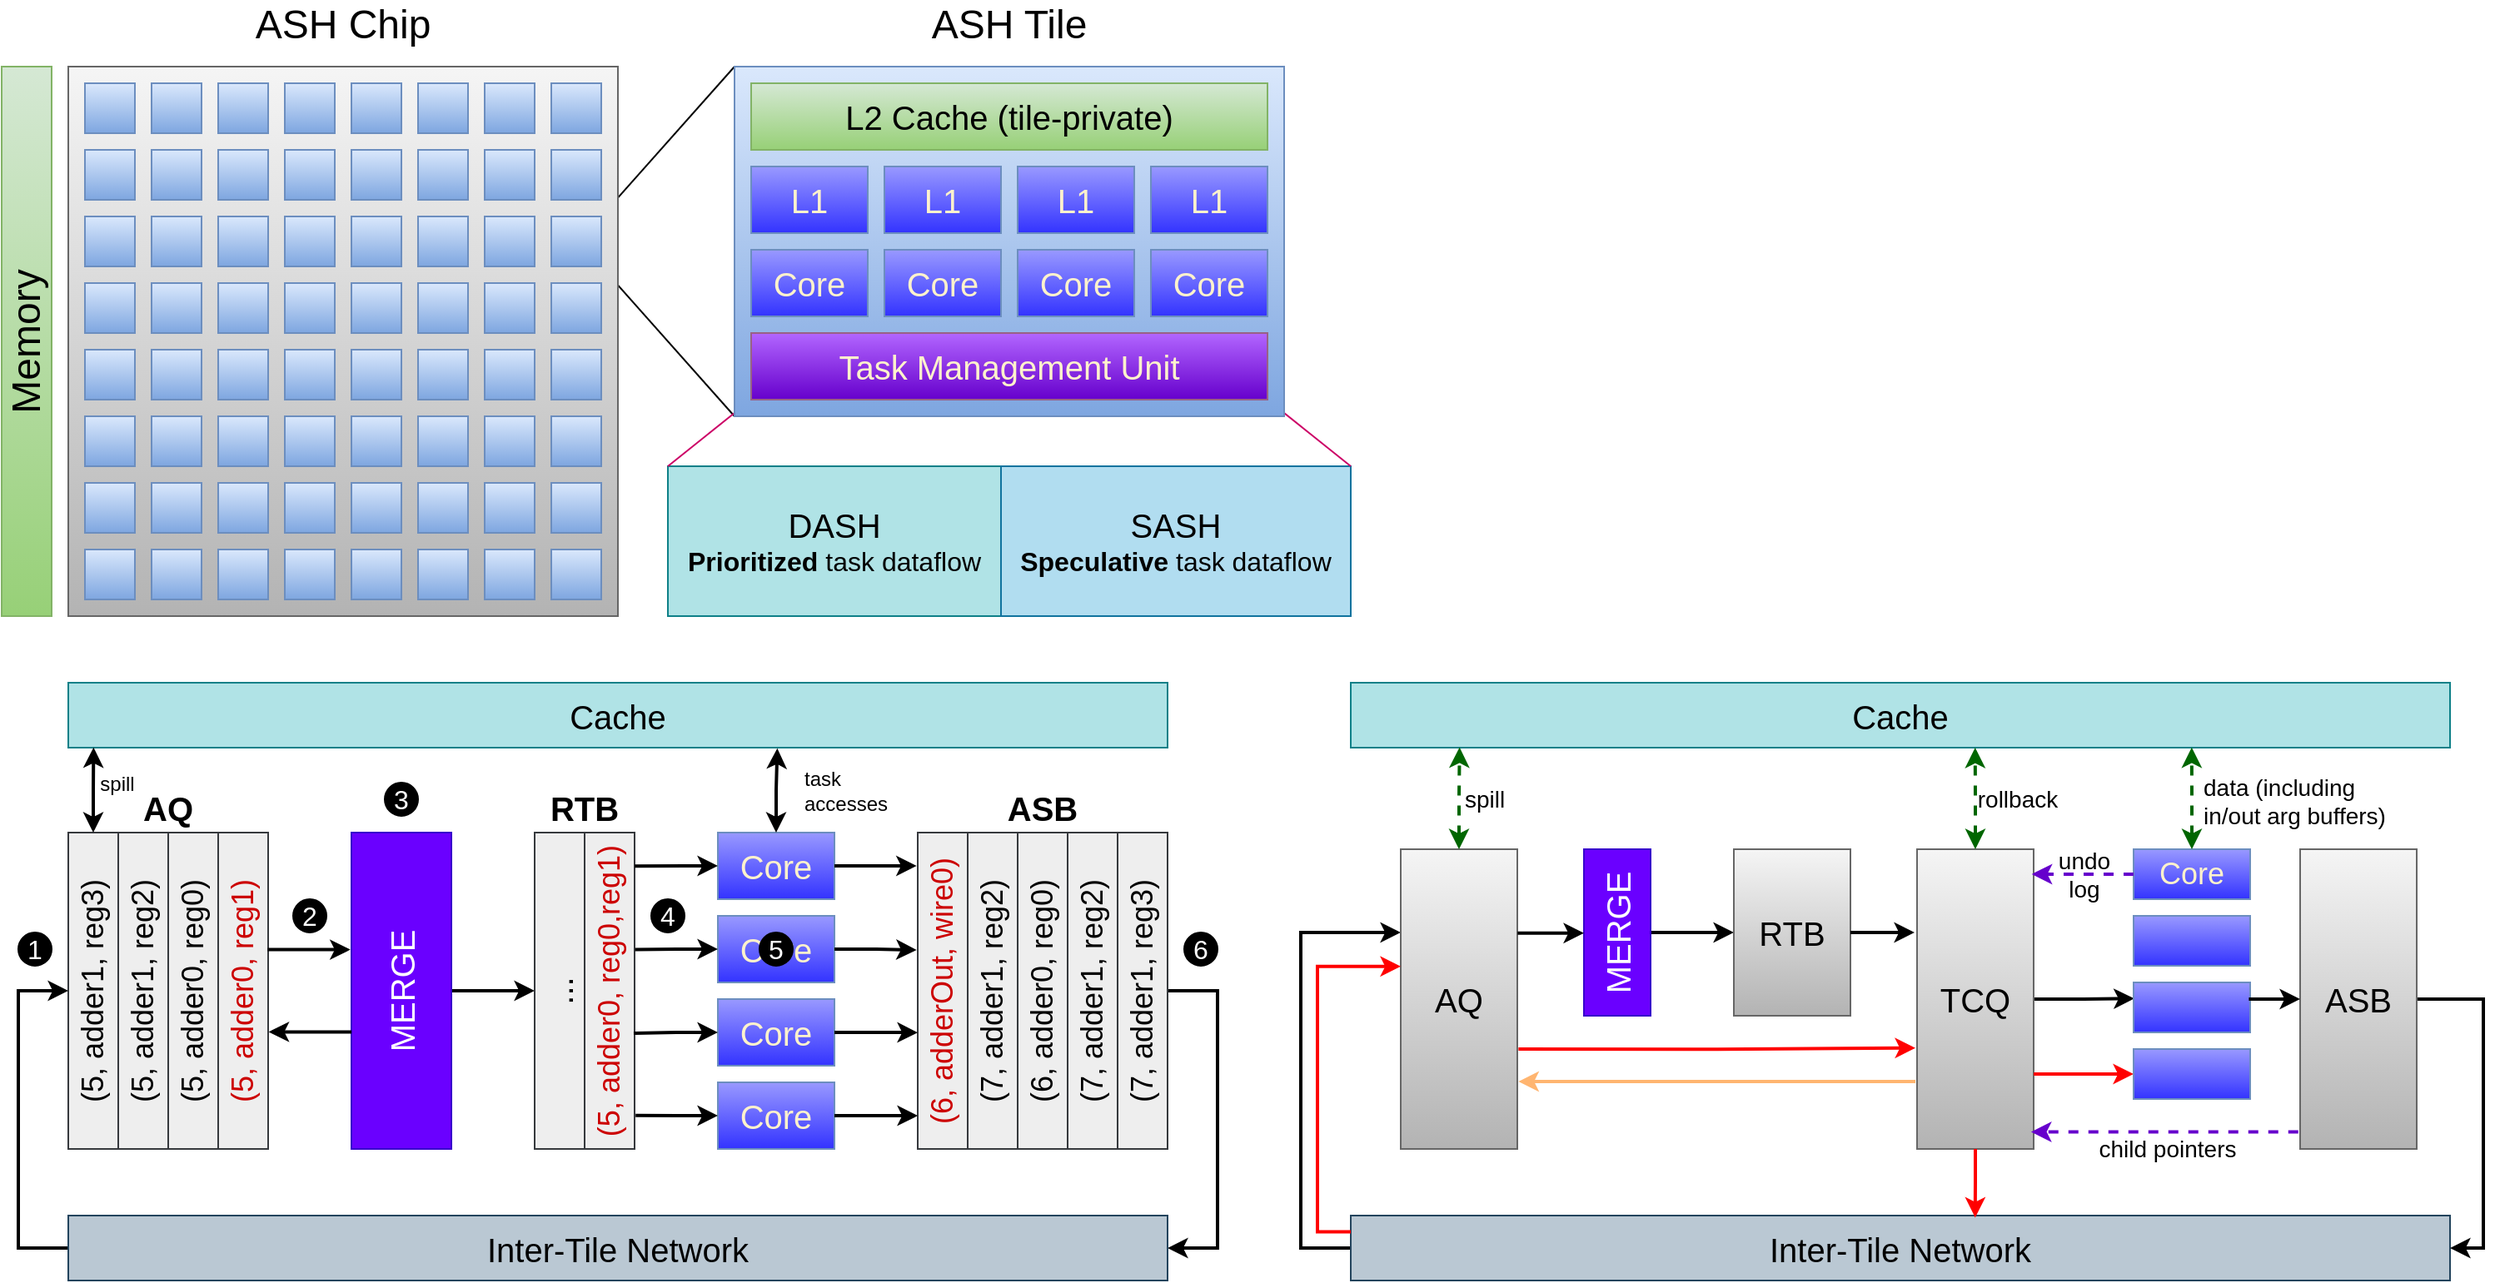 <mxfile version="24.2.7" type="github">
  <diagram name="第 1 页" id="8St_zcBFbdRRsb5abixS">
    <mxGraphModel dx="1195" dy="622" grid="1" gridSize="10" guides="1" tooltips="1" connect="1" arrows="1" fold="1" page="1" pageScale="1" pageWidth="1169" pageHeight="827" math="0" shadow="0">
      <root>
        <mxCell id="0" />
        <mxCell id="1" parent="0" />
        <mxCell id="dPWEsZvaNXeAhvwBhNYO-265" value="" style="group" vertex="1" connectable="0" parent="1">
          <mxGeometry x="820" y="430" width="710" height="359" as="geometry" />
        </mxCell>
        <mxCell id="dPWEsZvaNXeAhvwBhNYO-237" value="&lt;span style=&quot;font-size: 20px;&quot;&gt;Cache&lt;/span&gt;" style="rounded=0;whiteSpace=wrap;html=1;fillColor=#b0e3e6;strokeColor=#0e8088;" vertex="1" parent="dPWEsZvaNXeAhvwBhNYO-265">
          <mxGeometry x="30" width="660" height="39" as="geometry" />
        </mxCell>
        <mxCell id="dPWEsZvaNXeAhvwBhNYO-251" style="edgeStyle=orthogonalEdgeStyle;rounded=0;orthogonalLoop=1;jettySize=auto;html=1;exitX=0;exitY=0.5;exitDx=0;exitDy=0;strokeWidth=2;entryX=0;entryY=0.278;entryDx=0;entryDy=0;entryPerimeter=0;" edge="1" parent="dPWEsZvaNXeAhvwBhNYO-265" source="dPWEsZvaNXeAhvwBhNYO-238" target="dPWEsZvaNXeAhvwBhNYO-240">
          <mxGeometry relative="1" as="geometry">
            <mxPoint x="40" y="130" as="targetPoint" />
            <Array as="points">
              <mxPoint y="339" />
              <mxPoint y="150" />
            </Array>
          </mxGeometry>
        </mxCell>
        <mxCell id="dPWEsZvaNXeAhvwBhNYO-238" value="&lt;span style=&quot;font-size: 20px;&quot;&gt;Inter-Tile Network&lt;/span&gt;" style="rounded=0;whiteSpace=wrap;html=1;fillColor=#bac8d3;strokeColor=#23445d;" vertex="1" parent="dPWEsZvaNXeAhvwBhNYO-265">
          <mxGeometry x="30" y="320" width="660" height="39" as="geometry" />
        </mxCell>
        <mxCell id="dPWEsZvaNXeAhvwBhNYO-253" style="edgeStyle=orthogonalEdgeStyle;rounded=0;orthogonalLoop=1;jettySize=auto;html=1;exitX=1;exitY=0.5;exitDx=0;exitDy=0;entryX=0;entryY=0.5;entryDx=0;entryDy=0;strokeWidth=2;" edge="1" parent="dPWEsZvaNXeAhvwBhNYO-265" source="dPWEsZvaNXeAhvwBhNYO-239" target="dPWEsZvaNXeAhvwBhNYO-241">
          <mxGeometry relative="1" as="geometry" />
        </mxCell>
        <mxCell id="dPWEsZvaNXeAhvwBhNYO-239" value="MERGE" style="rounded=0;whiteSpace=wrap;html=1;horizontal=0;fontSize=20;fillColor=#6a00ff;strokeColor=#3700CC;fontColor=#ffffff;" vertex="1" parent="dPWEsZvaNXeAhvwBhNYO-265">
          <mxGeometry x="170" y="100" width="40" height="100" as="geometry" />
        </mxCell>
        <mxCell id="dPWEsZvaNXeAhvwBhNYO-240" value="AQ" style="rounded=0;whiteSpace=wrap;html=1;horizontal=1;fontSize=20;fillColor=#f5f5f5;strokeColor=#666666;gradientColor=#b3b3b3;fontStyle=0" vertex="1" parent="dPWEsZvaNXeAhvwBhNYO-265">
          <mxGeometry x="60" y="100" width="70" height="180" as="geometry" />
        </mxCell>
        <mxCell id="dPWEsZvaNXeAhvwBhNYO-241" value="RTB" style="rounded=0;whiteSpace=wrap;html=1;horizontal=1;fontSize=20;fillColor=#f5f5f5;strokeColor=#666666;gradientColor=#b3b3b3;fontStyle=0" vertex="1" parent="dPWEsZvaNXeAhvwBhNYO-265">
          <mxGeometry x="260" y="100" width="70" height="100" as="geometry" />
        </mxCell>
        <mxCell id="dPWEsZvaNXeAhvwBhNYO-255" style="edgeStyle=orthogonalEdgeStyle;rounded=0;orthogonalLoop=1;jettySize=auto;html=1;exitX=1;exitY=0.5;exitDx=0;exitDy=0;entryX=0.005;entryY=0.322;entryDx=0;entryDy=0;entryPerimeter=0;strokeWidth=2;" edge="1" parent="dPWEsZvaNXeAhvwBhNYO-265" source="dPWEsZvaNXeAhvwBhNYO-242" target="dPWEsZvaNXeAhvwBhNYO-246">
          <mxGeometry relative="1" as="geometry">
            <mxPoint x="490" y="190" as="targetPoint" />
          </mxGeometry>
        </mxCell>
        <mxCell id="dPWEsZvaNXeAhvwBhNYO-242" value="TCQ" style="rounded=0;whiteSpace=wrap;html=1;horizontal=1;fontSize=20;fillColor=#f5f5f5;strokeColor=#666666;gradientColor=#b3b3b3;fontStyle=0" vertex="1" parent="dPWEsZvaNXeAhvwBhNYO-265">
          <mxGeometry x="370" y="100" width="70" height="180" as="geometry" />
        </mxCell>
        <mxCell id="dPWEsZvaNXeAhvwBhNYO-257" style="edgeStyle=orthogonalEdgeStyle;rounded=0;orthogonalLoop=1;jettySize=auto;html=1;exitX=1;exitY=0.5;exitDx=0;exitDy=0;entryX=1;entryY=0.5;entryDx=0;entryDy=0;strokeWidth=2;" edge="1" parent="dPWEsZvaNXeAhvwBhNYO-265" source="dPWEsZvaNXeAhvwBhNYO-243" target="dPWEsZvaNXeAhvwBhNYO-238">
          <mxGeometry relative="1" as="geometry">
            <mxPoint x="720" y="350" as="targetPoint" />
            <Array as="points">
              <mxPoint x="710" y="190" />
              <mxPoint x="710" y="339" />
            </Array>
          </mxGeometry>
        </mxCell>
        <mxCell id="dPWEsZvaNXeAhvwBhNYO-243" value="ASB" style="rounded=0;whiteSpace=wrap;html=1;horizontal=1;fontSize=20;fillColor=#f5f5f5;strokeColor=#666666;gradientColor=#b3b3b3;fontStyle=0" vertex="1" parent="dPWEsZvaNXeAhvwBhNYO-265">
          <mxGeometry x="600" y="100" width="70" height="180" as="geometry" />
        </mxCell>
        <mxCell id="dPWEsZvaNXeAhvwBhNYO-244" value="Core" style="rounded=0;whiteSpace=wrap;html=1;fillColor=#9999FF;gradientColor=#3333FF;strokeColor=#6c8ebf;fontSize=18;fontColor=#FFF2CC;" vertex="1" parent="dPWEsZvaNXeAhvwBhNYO-265">
          <mxGeometry x="500" y="100" width="70" height="30" as="geometry" />
        </mxCell>
        <mxCell id="dPWEsZvaNXeAhvwBhNYO-245" value="" style="rounded=0;whiteSpace=wrap;html=1;fillColor=#9999FF;gradientColor=#3333FF;strokeColor=#6c8ebf;fontSize=18;fontColor=#FFF2CC;" vertex="1" parent="dPWEsZvaNXeAhvwBhNYO-265">
          <mxGeometry x="500" y="140" width="70" height="30" as="geometry" />
        </mxCell>
        <mxCell id="dPWEsZvaNXeAhvwBhNYO-246" value="" style="rounded=0;whiteSpace=wrap;html=1;fillColor=#9999FF;gradientColor=#3333FF;strokeColor=#6c8ebf;fontSize=18;fontColor=#FFF2CC;" vertex="1" parent="dPWEsZvaNXeAhvwBhNYO-265">
          <mxGeometry x="500" y="180" width="70" height="30" as="geometry" />
        </mxCell>
        <mxCell id="dPWEsZvaNXeAhvwBhNYO-259" style="edgeStyle=orthogonalEdgeStyle;rounded=0;orthogonalLoop=1;jettySize=auto;html=1;exitX=0;exitY=0.5;exitDx=0;exitDy=0;entryX=1;entryY=0.75;entryDx=0;entryDy=0;startArrow=classic;startFill=1;endArrow=none;endFill=0;strokeWidth=2;strokeColor=#FF0000;" edge="1" parent="dPWEsZvaNXeAhvwBhNYO-265" source="dPWEsZvaNXeAhvwBhNYO-247" target="dPWEsZvaNXeAhvwBhNYO-242">
          <mxGeometry relative="1" as="geometry" />
        </mxCell>
        <mxCell id="dPWEsZvaNXeAhvwBhNYO-247" value="" style="rounded=0;whiteSpace=wrap;html=1;fillColor=#9999FF;gradientColor=#3333FF;strokeColor=#6c8ebf;fontSize=18;fontColor=#FFF2CC;" vertex="1" parent="dPWEsZvaNXeAhvwBhNYO-265">
          <mxGeometry x="500" y="220" width="70" height="30" as="geometry" />
        </mxCell>
        <mxCell id="dPWEsZvaNXeAhvwBhNYO-248" style="edgeStyle=orthogonalEdgeStyle;rounded=0;orthogonalLoop=1;jettySize=auto;html=1;exitX=0.5;exitY=1;exitDx=0;exitDy=0;entryX=0.568;entryY=0.031;entryDx=0;entryDy=0;entryPerimeter=0;strokeWidth=2;strokeColor=#FF0000;" edge="1" parent="dPWEsZvaNXeAhvwBhNYO-265" source="dPWEsZvaNXeAhvwBhNYO-242" target="dPWEsZvaNXeAhvwBhNYO-238">
          <mxGeometry relative="1" as="geometry" />
        </mxCell>
        <mxCell id="dPWEsZvaNXeAhvwBhNYO-249" style="edgeStyle=orthogonalEdgeStyle;rounded=0;orthogonalLoop=1;jettySize=auto;html=1;exitX=1.01;exitY=0.667;exitDx=0;exitDy=0;entryX=-0.014;entryY=0.663;entryDx=0;entryDy=0;entryPerimeter=0;exitPerimeter=0;strokeWidth=2;strokeColor=#FF0000;" edge="1" parent="dPWEsZvaNXeAhvwBhNYO-265" source="dPWEsZvaNXeAhvwBhNYO-240" target="dPWEsZvaNXeAhvwBhNYO-242">
          <mxGeometry relative="1" as="geometry" />
        </mxCell>
        <mxCell id="dPWEsZvaNXeAhvwBhNYO-250" style="edgeStyle=orthogonalEdgeStyle;rounded=0;orthogonalLoop=1;jettySize=auto;html=1;exitX=-0.014;exitY=0.775;exitDx=0;exitDy=0;exitPerimeter=0;entryX=1.01;entryY=0.775;entryDx=0;entryDy=0;entryPerimeter=0;strokeWidth=2;strokeColor=#FFB570;" edge="1" parent="dPWEsZvaNXeAhvwBhNYO-265" source="dPWEsZvaNXeAhvwBhNYO-242" target="dPWEsZvaNXeAhvwBhNYO-240">
          <mxGeometry relative="1" as="geometry">
            <mxPoint x="141" y="230" as="sourcePoint" />
            <mxPoint x="200" y="280" as="targetPoint" />
          </mxGeometry>
        </mxCell>
        <mxCell id="dPWEsZvaNXeAhvwBhNYO-252" style="edgeStyle=orthogonalEdgeStyle;rounded=0;orthogonalLoop=1;jettySize=auto;html=1;exitX=1.002;exitY=0.28;exitDx=0;exitDy=0;strokeWidth=2;exitPerimeter=0;entryX=0;entryY=0.5;entryDx=0;entryDy=0;" edge="1" parent="dPWEsZvaNXeAhvwBhNYO-265" source="dPWEsZvaNXeAhvwBhNYO-240" target="dPWEsZvaNXeAhvwBhNYO-239">
          <mxGeometry relative="1" as="geometry">
            <mxPoint x="170" y="145" as="targetPoint" />
          </mxGeometry>
        </mxCell>
        <mxCell id="dPWEsZvaNXeAhvwBhNYO-254" style="edgeStyle=orthogonalEdgeStyle;rounded=0;orthogonalLoop=1;jettySize=auto;html=1;exitX=1;exitY=0.5;exitDx=0;exitDy=0;entryX=-0.022;entryY=0.274;entryDx=0;entryDy=0;entryPerimeter=0;strokeWidth=2;" edge="1" parent="dPWEsZvaNXeAhvwBhNYO-265" source="dPWEsZvaNXeAhvwBhNYO-241" target="dPWEsZvaNXeAhvwBhNYO-242">
          <mxGeometry relative="1" as="geometry" />
        </mxCell>
        <mxCell id="dPWEsZvaNXeAhvwBhNYO-256" style="edgeStyle=orthogonalEdgeStyle;rounded=0;orthogonalLoop=1;jettySize=auto;html=1;exitX=0;exitY=0.5;exitDx=0;exitDy=0;entryX=0.989;entryY=0.341;entryDx=0;entryDy=0;entryPerimeter=0;startArrow=classic;startFill=1;endArrow=none;endFill=0;strokeWidth=2;" edge="1" parent="dPWEsZvaNXeAhvwBhNYO-265" source="dPWEsZvaNXeAhvwBhNYO-243" target="dPWEsZvaNXeAhvwBhNYO-246">
          <mxGeometry relative="1" as="geometry" />
        </mxCell>
        <mxCell id="dPWEsZvaNXeAhvwBhNYO-258" value="undo&lt;div style=&quot;font-size: 14px;&quot;&gt;log&lt;/div&gt;" style="edgeStyle=orthogonalEdgeStyle;rounded=0;orthogonalLoop=1;jettySize=auto;html=1;exitX=0;exitY=0.5;exitDx=0;exitDy=0;entryX=0.984;entryY=0.083;entryDx=0;entryDy=0;entryPerimeter=0;strokeWidth=2;strokeColor=#6600CC;dashed=1;labelBackgroundColor=none;fontSize=14;" edge="1" parent="dPWEsZvaNXeAhvwBhNYO-265" source="dPWEsZvaNXeAhvwBhNYO-244" target="dPWEsZvaNXeAhvwBhNYO-242">
          <mxGeometry x="-0.021" relative="1" as="geometry">
            <mxPoint as="offset" />
          </mxGeometry>
        </mxCell>
        <mxCell id="dPWEsZvaNXeAhvwBhNYO-260" value="child pointers" style="edgeStyle=orthogonalEdgeStyle;rounded=0;orthogonalLoop=1;jettySize=auto;html=1;exitX=-0.016;exitY=0.943;exitDx=0;exitDy=0;strokeWidth=2;strokeColor=#6600CC;dashed=1;exitPerimeter=0;entryX=0.978;entryY=0.943;entryDx=0;entryDy=0;entryPerimeter=0;fontSize=14;" edge="1" parent="dPWEsZvaNXeAhvwBhNYO-265" source="dPWEsZvaNXeAhvwBhNYO-243" target="dPWEsZvaNXeAhvwBhNYO-242">
          <mxGeometry x="-0.017" y="10" relative="1" as="geometry">
            <mxPoint x="510" y="125" as="sourcePoint" />
            <mxPoint x="440" y="270" as="targetPoint" />
            <mxPoint as="offset" />
          </mxGeometry>
        </mxCell>
        <mxCell id="dPWEsZvaNXeAhvwBhNYO-261" value="data (including&lt;div style=&quot;font-size: 14px;&quot;&gt;in/out arg buffers)&lt;/div&gt;" style="edgeStyle=orthogonalEdgeStyle;rounded=0;orthogonalLoop=1;jettySize=auto;html=1;exitX=0.5;exitY=0;exitDx=0;exitDy=0;entryX=0.765;entryY=0.997;entryDx=0;entryDy=0;entryPerimeter=0;startArrow=classic;startFill=1;strokeWidth=2;dashed=1;strokeColor=#006600;align=left;fontSize=14;" edge="1" parent="dPWEsZvaNXeAhvwBhNYO-265" source="dPWEsZvaNXeAhvwBhNYO-244" target="dPWEsZvaNXeAhvwBhNYO-237">
          <mxGeometry x="-0.028" y="-5" relative="1" as="geometry">
            <Array as="points">
              <mxPoint x="535" y="70" />
              <mxPoint x="535" y="70" />
            </Array>
            <mxPoint as="offset" />
          </mxGeometry>
        </mxCell>
        <mxCell id="dPWEsZvaNXeAhvwBhNYO-262" style="edgeStyle=orthogonalEdgeStyle;rounded=0;orthogonalLoop=1;jettySize=auto;html=1;exitX=0;exitY=0.25;exitDx=0;exitDy=0;strokeWidth=2;entryX=0;entryY=0.391;entryDx=0;entryDy=0;entryPerimeter=0;strokeColor=#FF0000;" edge="1" parent="dPWEsZvaNXeAhvwBhNYO-265" source="dPWEsZvaNXeAhvwBhNYO-238" target="dPWEsZvaNXeAhvwBhNYO-240">
          <mxGeometry relative="1" as="geometry">
            <mxPoint x="40" y="350" as="sourcePoint" />
            <mxPoint x="70" y="140" as="targetPoint" />
          </mxGeometry>
        </mxCell>
        <mxCell id="dPWEsZvaNXeAhvwBhNYO-263" value="spill" style="edgeStyle=orthogonalEdgeStyle;rounded=0;orthogonalLoop=1;jettySize=auto;html=1;exitX=0.5;exitY=0;exitDx=0;exitDy=0;entryX=0.099;entryY=0.995;entryDx=0;entryDy=0;entryPerimeter=0;startArrow=classic;startFill=1;strokeWidth=2;dashed=1;strokeColor=#006600;fontSize=14;" edge="1" parent="dPWEsZvaNXeAhvwBhNYO-265" source="dPWEsZvaNXeAhvwBhNYO-240" target="dPWEsZvaNXeAhvwBhNYO-237">
          <mxGeometry x="0.002" y="-15" relative="1" as="geometry">
            <mxPoint y="1" as="offset" />
          </mxGeometry>
        </mxCell>
        <mxCell id="dPWEsZvaNXeAhvwBhNYO-264" value="rollback" style="edgeStyle=orthogonalEdgeStyle;rounded=0;orthogonalLoop=1;jettySize=auto;html=1;exitX=0.5;exitY=0;exitDx=0;exitDy=0;entryX=0.568;entryY=1;entryDx=0;entryDy=0;entryPerimeter=0;startArrow=classic;startFill=1;strokeWidth=2;dashed=1;strokeColor=#006600;fontSize=14;" edge="1" parent="dPWEsZvaNXeAhvwBhNYO-265" source="dPWEsZvaNXeAhvwBhNYO-242" target="dPWEsZvaNXeAhvwBhNYO-237">
          <mxGeometry x="-0.016" y="-25" relative="1" as="geometry">
            <Array as="points">
              <mxPoint x="405" y="70" />
              <mxPoint x="405" y="70" />
            </Array>
            <mxPoint as="offset" />
          </mxGeometry>
        </mxCell>
        <mxCell id="dPWEsZvaNXeAhvwBhNYO-266" value="" style="group" vertex="1" connectable="0" parent="1">
          <mxGeometry x="50" y="430" width="720" height="359" as="geometry" />
        </mxCell>
        <mxCell id="dPWEsZvaNXeAhvwBhNYO-86" value="(5, adder1, reg3)" style="rounded=0;whiteSpace=wrap;html=1;horizontal=0;fontSize=18;fillColor=#eeeeee;strokeColor=#36393d;" vertex="1" parent="dPWEsZvaNXeAhvwBhNYO-266">
          <mxGeometry x="30" y="90" width="30" height="190" as="geometry" />
        </mxCell>
        <mxCell id="dPWEsZvaNXeAhvwBhNYO-87" value="(5, adder1, reg2)" style="rounded=0;whiteSpace=wrap;html=1;horizontal=0;fontSize=18;fillColor=#eeeeee;strokeColor=#36393d;" vertex="1" parent="dPWEsZvaNXeAhvwBhNYO-266">
          <mxGeometry x="60" y="90" width="30" height="190" as="geometry" />
        </mxCell>
        <mxCell id="dPWEsZvaNXeAhvwBhNYO-88" value="(5, adder0, reg0)" style="rounded=0;whiteSpace=wrap;html=1;horizontal=0;fontSize=18;fillColor=#eeeeee;strokeColor=#36393d;" vertex="1" parent="dPWEsZvaNXeAhvwBhNYO-266">
          <mxGeometry x="90" y="90" width="30" height="190" as="geometry" />
        </mxCell>
        <mxCell id="dPWEsZvaNXeAhvwBhNYO-89" value="(5, adder0, reg1)" style="rounded=0;whiteSpace=wrap;html=1;horizontal=0;fontSize=18;fillColor=#eeeeee;strokeColor=#36393d;fontColor=#CC0000;" vertex="1" parent="dPWEsZvaNXeAhvwBhNYO-266">
          <mxGeometry x="120" y="90" width="30" height="190" as="geometry" />
        </mxCell>
        <mxCell id="dPWEsZvaNXeAhvwBhNYO-90" style="edgeStyle=orthogonalEdgeStyle;rounded=0;orthogonalLoop=1;jettySize=auto;html=1;entryX=0;entryY=0.5;entryDx=0;entryDy=0;strokeWidth=2;" edge="1" parent="dPWEsZvaNXeAhvwBhNYO-266" source="dPWEsZvaNXeAhvwBhNYO-91" target="dPWEsZvaNXeAhvwBhNYO-96">
          <mxGeometry relative="1" as="geometry" />
        </mxCell>
        <mxCell id="dPWEsZvaNXeAhvwBhNYO-91" value="MERGE" style="rounded=0;whiteSpace=wrap;html=1;horizontal=0;fontSize=20;fillColor=#6a00ff;strokeColor=#3700CC;fontColor=#ffffff;" vertex="1" parent="dPWEsZvaNXeAhvwBhNYO-266">
          <mxGeometry x="200" y="90" width="60" height="190" as="geometry" />
        </mxCell>
        <mxCell id="dPWEsZvaNXeAhvwBhNYO-92" value="Core" style="rounded=0;whiteSpace=wrap;html=1;fillColor=#9999FF;gradientColor=#3333FF;strokeColor=#6c8ebf;fontSize=20;fontColor=#FFF2CC;" vertex="1" parent="dPWEsZvaNXeAhvwBhNYO-266">
          <mxGeometry x="420" y="90" width="70" height="40" as="geometry" />
        </mxCell>
        <mxCell id="dPWEsZvaNXeAhvwBhNYO-93" value="Core" style="rounded=0;whiteSpace=wrap;html=1;fillColor=#9999FF;gradientColor=#3333FF;strokeColor=#6c8ebf;fontSize=20;fontColor=#FFF2CC;" vertex="1" parent="dPWEsZvaNXeAhvwBhNYO-266">
          <mxGeometry x="420" y="140" width="70" height="40" as="geometry" />
        </mxCell>
        <mxCell id="dPWEsZvaNXeAhvwBhNYO-94" value="Core" style="rounded=0;whiteSpace=wrap;html=1;fillColor=#9999FF;gradientColor=#3333FF;strokeColor=#6c8ebf;fontSize=20;fontColor=#FFF2CC;" vertex="1" parent="dPWEsZvaNXeAhvwBhNYO-266">
          <mxGeometry x="420" y="190" width="70" height="40" as="geometry" />
        </mxCell>
        <mxCell id="dPWEsZvaNXeAhvwBhNYO-95" value="Core" style="rounded=0;whiteSpace=wrap;html=1;fillColor=#9999FF;gradientColor=#3333FF;strokeColor=#6c8ebf;fontSize=20;fontColor=#FFF2CC;" vertex="1" parent="dPWEsZvaNXeAhvwBhNYO-266">
          <mxGeometry x="420" y="240" width="70" height="40" as="geometry" />
        </mxCell>
        <mxCell id="dPWEsZvaNXeAhvwBhNYO-96" value="..." style="rounded=0;whiteSpace=wrap;html=1;horizontal=0;fontSize=20;fillColor=#eeeeee;strokeColor=#36393d;" vertex="1" parent="dPWEsZvaNXeAhvwBhNYO-266">
          <mxGeometry x="310" y="90" width="30" height="190" as="geometry" />
        </mxCell>
        <mxCell id="dPWEsZvaNXeAhvwBhNYO-97" value="(5, adder0, reg0,reg1)" style="rounded=0;whiteSpace=wrap;html=1;horizontal=0;fontSize=18;fillColor=#eeeeee;strokeColor=#36393d;fontColor=#CC0000;" vertex="1" parent="dPWEsZvaNXeAhvwBhNYO-266">
          <mxGeometry x="340" y="90" width="30" height="190" as="geometry" />
        </mxCell>
        <mxCell id="dPWEsZvaNXeAhvwBhNYO-98" value="(6, adderOut, wire0)" style="rounded=0;whiteSpace=wrap;html=1;horizontal=0;fontSize=18;fillColor=#eeeeee;strokeColor=#36393d;fontColor=#CC0000;" vertex="1" parent="dPWEsZvaNXeAhvwBhNYO-266">
          <mxGeometry x="540" y="90" width="30" height="190" as="geometry" />
        </mxCell>
        <mxCell id="dPWEsZvaNXeAhvwBhNYO-99" value="(7, adder1, reg2)" style="rounded=0;whiteSpace=wrap;html=1;horizontal=0;fontSize=18;fillColor=#eeeeee;strokeColor=#36393d;" vertex="1" parent="dPWEsZvaNXeAhvwBhNYO-266">
          <mxGeometry x="570" y="90" width="30" height="190" as="geometry" />
        </mxCell>
        <mxCell id="dPWEsZvaNXeAhvwBhNYO-100" value="(6, adder0, reg0)" style="rounded=0;whiteSpace=wrap;html=1;horizontal=0;fontSize=18;fillColor=#eeeeee;strokeColor=#36393d;" vertex="1" parent="dPWEsZvaNXeAhvwBhNYO-266">
          <mxGeometry x="600" y="90" width="30" height="190" as="geometry" />
        </mxCell>
        <mxCell id="dPWEsZvaNXeAhvwBhNYO-101" value="(7, adder1, reg2)" style="rounded=0;whiteSpace=wrap;html=1;horizontal=0;fontSize=18;fillColor=#eeeeee;strokeColor=#36393d;" vertex="1" parent="dPWEsZvaNXeAhvwBhNYO-266">
          <mxGeometry x="630" y="90" width="30" height="190" as="geometry" />
        </mxCell>
        <mxCell id="dPWEsZvaNXeAhvwBhNYO-116" style="edgeStyle=orthogonalEdgeStyle;rounded=0;orthogonalLoop=1;jettySize=auto;html=1;exitX=1;exitY=0.5;exitDx=0;exitDy=0;entryX=1;entryY=0.5;entryDx=0;entryDy=0;strokeWidth=2;" edge="1" parent="dPWEsZvaNXeAhvwBhNYO-266" source="dPWEsZvaNXeAhvwBhNYO-102" target="dPWEsZvaNXeAhvwBhNYO-104">
          <mxGeometry relative="1" as="geometry">
            <Array as="points">
              <mxPoint x="720" y="185" />
              <mxPoint x="720" y="340" />
            </Array>
          </mxGeometry>
        </mxCell>
        <mxCell id="dPWEsZvaNXeAhvwBhNYO-102" value="(7, adder1, reg3)" style="rounded=0;whiteSpace=wrap;html=1;horizontal=0;fontSize=18;fillColor=#eeeeee;strokeColor=#36393d;" vertex="1" parent="dPWEsZvaNXeAhvwBhNYO-266">
          <mxGeometry x="660" y="90" width="30" height="190" as="geometry" />
        </mxCell>
        <mxCell id="dPWEsZvaNXeAhvwBhNYO-103" value="&lt;span style=&quot;font-size: 20px;&quot;&gt;Cache&lt;/span&gt;" style="rounded=0;whiteSpace=wrap;html=1;fillColor=#b0e3e6;strokeColor=#0e8088;" vertex="1" parent="dPWEsZvaNXeAhvwBhNYO-266">
          <mxGeometry x="30" width="660" height="39" as="geometry" />
        </mxCell>
        <mxCell id="dPWEsZvaNXeAhvwBhNYO-117" style="edgeStyle=orthogonalEdgeStyle;rounded=0;orthogonalLoop=1;jettySize=auto;html=1;exitX=0;exitY=0.5;exitDx=0;exitDy=0;entryX=0;entryY=0.5;entryDx=0;entryDy=0;strokeWidth=2;" edge="1" parent="dPWEsZvaNXeAhvwBhNYO-266" source="dPWEsZvaNXeAhvwBhNYO-104" target="dPWEsZvaNXeAhvwBhNYO-86">
          <mxGeometry relative="1" as="geometry">
            <Array as="points">
              <mxPoint y="340" />
              <mxPoint y="185" />
            </Array>
          </mxGeometry>
        </mxCell>
        <mxCell id="dPWEsZvaNXeAhvwBhNYO-104" value="&lt;span style=&quot;font-size: 20px;&quot;&gt;Inter-Tile Network&lt;/span&gt;" style="rounded=0;whiteSpace=wrap;html=1;fillColor=#bac8d3;strokeColor=#23445d;" vertex="1" parent="dPWEsZvaNXeAhvwBhNYO-266">
          <mxGeometry x="30" y="320" width="660" height="39" as="geometry" />
        </mxCell>
        <mxCell id="dPWEsZvaNXeAhvwBhNYO-105" value="spill" style="edgeStyle=orthogonalEdgeStyle;rounded=0;orthogonalLoop=1;jettySize=auto;html=1;startArrow=classic;startFill=1;entryX=0.023;entryY=0.996;entryDx=0;entryDy=0;entryPerimeter=0;strokeWidth=2;fontSize=12;" edge="1" parent="dPWEsZvaNXeAhvwBhNYO-266" source="dPWEsZvaNXeAhvwBhNYO-86" target="dPWEsZvaNXeAhvwBhNYO-103">
          <mxGeometry x="0.152" y="-14" relative="1" as="geometry">
            <mxPoint x="45" y="40" as="targetPoint" />
            <mxPoint as="offset" />
          </mxGeometry>
        </mxCell>
        <mxCell id="dPWEsZvaNXeAhvwBhNYO-106" style="edgeStyle=orthogonalEdgeStyle;rounded=0;orthogonalLoop=1;jettySize=auto;html=1;exitX=1;exitY=0.5;exitDx=0;exitDy=0;entryX=-0.022;entryY=0.105;entryDx=0;entryDy=0;entryPerimeter=0;strokeWidth=2;" edge="1" parent="dPWEsZvaNXeAhvwBhNYO-266" source="dPWEsZvaNXeAhvwBhNYO-92" target="dPWEsZvaNXeAhvwBhNYO-98">
          <mxGeometry relative="1" as="geometry" />
        </mxCell>
        <mxCell id="dPWEsZvaNXeAhvwBhNYO-107" style="edgeStyle=orthogonalEdgeStyle;rounded=0;orthogonalLoop=1;jettySize=auto;html=1;entryX=-0.022;entryY=0.371;entryDx=0;entryDy=0;entryPerimeter=0;strokeWidth=2;" edge="1" parent="dPWEsZvaNXeAhvwBhNYO-266" source="dPWEsZvaNXeAhvwBhNYO-93" target="dPWEsZvaNXeAhvwBhNYO-98">
          <mxGeometry relative="1" as="geometry" />
        </mxCell>
        <mxCell id="dPWEsZvaNXeAhvwBhNYO-108" style="edgeStyle=orthogonalEdgeStyle;rounded=0;orthogonalLoop=1;jettySize=auto;html=1;exitX=1;exitY=0.5;exitDx=0;exitDy=0;entryX=0;entryY=0.632;entryDx=0;entryDy=0;entryPerimeter=0;strokeWidth=2;" edge="1" parent="dPWEsZvaNXeAhvwBhNYO-266" source="dPWEsZvaNXeAhvwBhNYO-94" target="dPWEsZvaNXeAhvwBhNYO-98">
          <mxGeometry relative="1" as="geometry" />
        </mxCell>
        <mxCell id="dPWEsZvaNXeAhvwBhNYO-109" style="edgeStyle=orthogonalEdgeStyle;rounded=0;orthogonalLoop=1;jettySize=auto;html=1;entryX=0;entryY=0.895;entryDx=0;entryDy=0;entryPerimeter=0;strokeWidth=2;" edge="1" parent="dPWEsZvaNXeAhvwBhNYO-266" source="dPWEsZvaNXeAhvwBhNYO-95" target="dPWEsZvaNXeAhvwBhNYO-98">
          <mxGeometry relative="1" as="geometry" />
        </mxCell>
        <mxCell id="dPWEsZvaNXeAhvwBhNYO-110" style="edgeStyle=orthogonalEdgeStyle;rounded=0;orthogonalLoop=1;jettySize=auto;html=1;exitX=0;exitY=0.5;exitDx=0;exitDy=0;entryX=1.002;entryY=0.106;entryDx=0;entryDy=0;entryPerimeter=0;startArrow=classic;startFill=1;endArrow=none;endFill=0;strokeWidth=2;" edge="1" parent="dPWEsZvaNXeAhvwBhNYO-266" source="dPWEsZvaNXeAhvwBhNYO-92" target="dPWEsZvaNXeAhvwBhNYO-97">
          <mxGeometry relative="1" as="geometry">
            <Array as="points">
              <mxPoint x="400" y="110" />
            </Array>
          </mxGeometry>
        </mxCell>
        <mxCell id="dPWEsZvaNXeAhvwBhNYO-111" style="edgeStyle=orthogonalEdgeStyle;rounded=0;orthogonalLoop=1;jettySize=auto;html=1;exitX=0;exitY=0.5;exitDx=0;exitDy=0;entryX=1.011;entryY=0.37;entryDx=0;entryDy=0;entryPerimeter=0;startArrow=classic;startFill=1;endArrow=none;endFill=0;strokeWidth=2;" edge="1" parent="dPWEsZvaNXeAhvwBhNYO-266" source="dPWEsZvaNXeAhvwBhNYO-93" target="dPWEsZvaNXeAhvwBhNYO-97">
          <mxGeometry relative="1" as="geometry" />
        </mxCell>
        <mxCell id="dPWEsZvaNXeAhvwBhNYO-112" style="edgeStyle=orthogonalEdgeStyle;rounded=0;orthogonalLoop=1;jettySize=auto;html=1;exitX=0;exitY=0.5;exitDx=0;exitDy=0;entryX=0.983;entryY=0.634;entryDx=0;entryDy=0;entryPerimeter=0;startArrow=classic;startFill=1;endArrow=none;endFill=0;strokeWidth=2;" edge="1" parent="dPWEsZvaNXeAhvwBhNYO-266" source="dPWEsZvaNXeAhvwBhNYO-94" target="dPWEsZvaNXeAhvwBhNYO-97">
          <mxGeometry relative="1" as="geometry" />
        </mxCell>
        <mxCell id="dPWEsZvaNXeAhvwBhNYO-113" style="edgeStyle=orthogonalEdgeStyle;rounded=0;orthogonalLoop=1;jettySize=auto;html=1;exitX=0;exitY=0.5;exitDx=0;exitDy=0;entryX=1.02;entryY=0.894;entryDx=0;entryDy=0;entryPerimeter=0;startArrow=classic;startFill=1;endArrow=none;endFill=0;strokeWidth=2;" edge="1" parent="dPWEsZvaNXeAhvwBhNYO-266" source="dPWEsZvaNXeAhvwBhNYO-95" target="dPWEsZvaNXeAhvwBhNYO-97">
          <mxGeometry relative="1" as="geometry" />
        </mxCell>
        <mxCell id="dPWEsZvaNXeAhvwBhNYO-114" style="edgeStyle=orthogonalEdgeStyle;rounded=0;orthogonalLoop=1;jettySize=auto;html=1;entryX=-0.011;entryY=0.37;entryDx=0;entryDy=0;entryPerimeter=0;exitX=0.989;exitY=0.37;exitDx=0;exitDy=0;exitPerimeter=0;strokeWidth=2;" edge="1" parent="dPWEsZvaNXeAhvwBhNYO-266" source="dPWEsZvaNXeAhvwBhNYO-89" target="dPWEsZvaNXeAhvwBhNYO-91">
          <mxGeometry relative="1" as="geometry" />
        </mxCell>
        <mxCell id="dPWEsZvaNXeAhvwBhNYO-115" style="edgeStyle=orthogonalEdgeStyle;rounded=0;orthogonalLoop=1;jettySize=auto;html=1;exitX=1.011;exitY=0.63;exitDx=0;exitDy=0;entryX=0;entryY=0.63;entryDx=0;entryDy=0;entryPerimeter=0;exitPerimeter=0;startArrow=classic;startFill=1;endArrow=none;endFill=0;strokeWidth=2;" edge="1" parent="dPWEsZvaNXeAhvwBhNYO-266" source="dPWEsZvaNXeAhvwBhNYO-89" target="dPWEsZvaNXeAhvwBhNYO-91">
          <mxGeometry relative="1" as="geometry" />
        </mxCell>
        <mxCell id="dPWEsZvaNXeAhvwBhNYO-118" value="task&amp;nbsp;&lt;div style=&quot;font-size: 12px;&quot;&gt;accesses&lt;/div&gt;" style="edgeStyle=orthogonalEdgeStyle;rounded=0;orthogonalLoop=1;jettySize=auto;html=1;exitX=0.5;exitY=0;exitDx=0;exitDy=0;entryX=0.645;entryY=1.011;entryDx=0;entryDy=0;entryPerimeter=0;startArrow=classic;startFill=1;strokeWidth=2;align=left;fontSize=12;" edge="1" parent="dPWEsZvaNXeAhvwBhNYO-266" source="dPWEsZvaNXeAhvwBhNYO-92" target="dPWEsZvaNXeAhvwBhNYO-103">
          <mxGeometry x="0.023" y="-14" relative="1" as="geometry">
            <mxPoint as="offset" />
          </mxGeometry>
        </mxCell>
        <mxCell id="dPWEsZvaNXeAhvwBhNYO-119" value="1" style="ellipse;whiteSpace=wrap;html=1;aspect=fixed;fillColor=#000000;fontColor=#FFFFFF;fontSize=16;" vertex="1" parent="dPWEsZvaNXeAhvwBhNYO-266">
          <mxGeometry y="150" width="20" height="20" as="geometry" />
        </mxCell>
        <mxCell id="dPWEsZvaNXeAhvwBhNYO-229" value="2" style="ellipse;whiteSpace=wrap;html=1;aspect=fixed;fillColor=#000000;fontColor=#FFFFFF;fontSize=16;" vertex="1" parent="dPWEsZvaNXeAhvwBhNYO-266">
          <mxGeometry x="165" y="130" width="20" height="20" as="geometry" />
        </mxCell>
        <mxCell id="dPWEsZvaNXeAhvwBhNYO-230" value="3" style="ellipse;whiteSpace=wrap;html=1;aspect=fixed;fillColor=#000000;fontColor=#FFFFFF;fontSize=16;" vertex="1" parent="dPWEsZvaNXeAhvwBhNYO-266">
          <mxGeometry x="220" y="60" width="20" height="20" as="geometry" />
        </mxCell>
        <mxCell id="dPWEsZvaNXeAhvwBhNYO-231" value="4" style="ellipse;whiteSpace=wrap;html=1;aspect=fixed;fillColor=#000000;fontColor=#FFFFFF;fontSize=16;" vertex="1" parent="dPWEsZvaNXeAhvwBhNYO-266">
          <mxGeometry x="380" y="130" width="20" height="20" as="geometry" />
        </mxCell>
        <mxCell id="dPWEsZvaNXeAhvwBhNYO-232" value="5" style="ellipse;whiteSpace=wrap;html=1;aspect=fixed;fillColor=#000000;fontColor=#FFFFFF;fontSize=16;" vertex="1" parent="dPWEsZvaNXeAhvwBhNYO-266">
          <mxGeometry x="445" y="150" width="20" height="20" as="geometry" />
        </mxCell>
        <mxCell id="dPWEsZvaNXeAhvwBhNYO-233" value="6" style="ellipse;whiteSpace=wrap;html=1;aspect=fixed;fillColor=#000000;fontColor=#FFFFFF;fontSize=16;" vertex="1" parent="dPWEsZvaNXeAhvwBhNYO-266">
          <mxGeometry x="700" y="150" width="20" height="20" as="geometry" />
        </mxCell>
        <mxCell id="dPWEsZvaNXeAhvwBhNYO-234" value="AQ" style="text;html=1;align=center;verticalAlign=middle;whiteSpace=wrap;rounded=0;fontSize=20;fontStyle=1" vertex="1" parent="dPWEsZvaNXeAhvwBhNYO-266">
          <mxGeometry x="60" y="60" width="60" height="30" as="geometry" />
        </mxCell>
        <mxCell id="dPWEsZvaNXeAhvwBhNYO-235" value="RTB" style="text;html=1;align=center;verticalAlign=middle;whiteSpace=wrap;rounded=0;fontSize=20;fontStyle=1" vertex="1" parent="dPWEsZvaNXeAhvwBhNYO-266">
          <mxGeometry x="310" y="60" width="60" height="30" as="geometry" />
        </mxCell>
        <mxCell id="dPWEsZvaNXeAhvwBhNYO-236" value="ASB" style="text;html=1;align=center;verticalAlign=middle;whiteSpace=wrap;rounded=0;fontSize=20;fontStyle=1" vertex="1" parent="dPWEsZvaNXeAhvwBhNYO-266">
          <mxGeometry x="585" y="60" width="60" height="30" as="geometry" />
        </mxCell>
        <mxCell id="dPWEsZvaNXeAhvwBhNYO-269" value="" style="group" vertex="1" connectable="0" parent="1">
          <mxGeometry x="40" y="20" width="810" height="370" as="geometry" />
        </mxCell>
        <mxCell id="dPWEsZvaNXeAhvwBhNYO-69" value="" style="endArrow=none;html=1;rounded=0;entryX=0;entryY=0;entryDx=0;entryDy=0;exitX=1;exitY=0;exitDx=0;exitDy=0;" edge="1" parent="dPWEsZvaNXeAhvwBhNYO-269" source="dPWEsZvaNXeAhvwBhNYO-25" target="dPWEsZvaNXeAhvwBhNYO-68">
          <mxGeometry width="50" height="50" relative="1" as="geometry">
            <mxPoint x="360" y="130" as="sourcePoint" />
            <mxPoint x="410" y="80" as="targetPoint" />
          </mxGeometry>
        </mxCell>
        <mxCell id="dPWEsZvaNXeAhvwBhNYO-70" value="" style="endArrow=none;html=1;rounded=0;entryX=0;entryY=1;entryDx=0;entryDy=0;exitX=1;exitY=1;exitDx=0;exitDy=0;" edge="1" parent="dPWEsZvaNXeAhvwBhNYO-269" source="dPWEsZvaNXeAhvwBhNYO-25" target="dPWEsZvaNXeAhvwBhNYO-68">
          <mxGeometry width="50" height="50" relative="1" as="geometry">
            <mxPoint x="370" y="140" as="sourcePoint" />
            <mxPoint x="450" y="50" as="targetPoint" />
          </mxGeometry>
        </mxCell>
        <mxCell id="dPWEsZvaNXeAhvwBhNYO-82" value="&lt;font style=&quot;font-size: 20px;&quot;&gt;DASH&lt;/font&gt;&lt;div style=&quot;font-size: 16px;&quot;&gt;&lt;b&gt;Prioritized&lt;/b&gt; task dataflow&lt;/div&gt;" style="rounded=0;whiteSpace=wrap;html=1;fillColor=#b0e3e6;strokeColor=#0e8088;" vertex="1" parent="dPWEsZvaNXeAhvwBhNYO-269">
          <mxGeometry x="400" y="280" width="200" height="90" as="geometry" />
        </mxCell>
        <mxCell id="dPWEsZvaNXeAhvwBhNYO-83" value="&lt;font style=&quot;font-size: 20px;&quot;&gt;SASH&lt;/font&gt;&lt;div style=&quot;font-size: 16px;&quot;&gt;&lt;b&gt;Speculative&lt;/b&gt; task dataflow&lt;/div&gt;" style="rounded=0;whiteSpace=wrap;html=1;fillColor=#b1ddf0;strokeColor=#10739e;" vertex="1" parent="dPWEsZvaNXeAhvwBhNYO-269">
          <mxGeometry x="600" y="280" width="210" height="90" as="geometry" />
        </mxCell>
        <mxCell id="dPWEsZvaNXeAhvwBhNYO-84" value="" style="endArrow=none;html=1;rounded=0;entryX=0;entryY=0;entryDx=0;entryDy=0;exitX=0;exitY=1;exitDx=0;exitDy=0;fontColor=#67AB9F;strokeColor=#CC0066;" edge="1" parent="dPWEsZvaNXeAhvwBhNYO-269" source="dPWEsZvaNXeAhvwBhNYO-81" target="dPWEsZvaNXeAhvwBhNYO-82">
          <mxGeometry width="50" height="50" relative="1" as="geometry">
            <mxPoint x="370" y="170" as="sourcePoint" />
            <mxPoint x="450" y="260" as="targetPoint" />
            <Array as="points" />
          </mxGeometry>
        </mxCell>
        <mxCell id="dPWEsZvaNXeAhvwBhNYO-85" value="" style="endArrow=none;html=1;rounded=0;entryX=1;entryY=0;entryDx=0;entryDy=0;exitX=1;exitY=1;exitDx=0;exitDy=0;fontColor=#67AB9F;strokeColor=#CC0066;" edge="1" parent="dPWEsZvaNXeAhvwBhNYO-269" source="dPWEsZvaNXeAhvwBhNYO-81" target="dPWEsZvaNXeAhvwBhNYO-83">
          <mxGeometry width="50" height="50" relative="1" as="geometry">
            <mxPoint x="460" y="250" as="sourcePoint" />
            <mxPoint x="440" y="290" as="targetPoint" />
            <Array as="points" />
          </mxGeometry>
        </mxCell>
        <mxCell id="dPWEsZvaNXeAhvwBhNYO-267" value="" style="group" vertex="1" connectable="0" parent="dPWEsZvaNXeAhvwBhNYO-269">
          <mxGeometry width="370" height="370" as="geometry" />
        </mxCell>
        <mxCell id="dPWEsZvaNXeAhvwBhNYO-1" value="" style="rounded=0;whiteSpace=wrap;html=1;fillColor=#f5f5f5;strokeColor=#666666;gradientColor=#b3b3b3;" vertex="1" parent="dPWEsZvaNXeAhvwBhNYO-267">
          <mxGeometry x="40" y="40" width="330" height="330" as="geometry" />
        </mxCell>
        <mxCell id="dPWEsZvaNXeAhvwBhNYO-2" value="" style="rounded=0;whiteSpace=wrap;html=1;fillColor=#dae8fc;gradientColor=#7ea6e0;strokeColor=#6c8ebf;" vertex="1" parent="dPWEsZvaNXeAhvwBhNYO-267">
          <mxGeometry x="50" y="50" width="30" height="30" as="geometry" />
        </mxCell>
        <mxCell id="dPWEsZvaNXeAhvwBhNYO-3" value="" style="rounded=0;whiteSpace=wrap;html=1;fillColor=#dae8fc;gradientColor=#7ea6e0;strokeColor=#6c8ebf;" vertex="1" parent="dPWEsZvaNXeAhvwBhNYO-267">
          <mxGeometry x="90" y="50" width="30" height="30" as="geometry" />
        </mxCell>
        <mxCell id="dPWEsZvaNXeAhvwBhNYO-4" value="" style="rounded=0;whiteSpace=wrap;html=1;fillColor=#dae8fc;gradientColor=#7ea6e0;strokeColor=#6c8ebf;" vertex="1" parent="dPWEsZvaNXeAhvwBhNYO-267">
          <mxGeometry x="130" y="50" width="30" height="30" as="geometry" />
        </mxCell>
        <mxCell id="dPWEsZvaNXeAhvwBhNYO-5" value="" style="rounded=0;whiteSpace=wrap;html=1;fillColor=#dae8fc;gradientColor=#7ea6e0;strokeColor=#6c8ebf;" vertex="1" parent="dPWEsZvaNXeAhvwBhNYO-267">
          <mxGeometry x="170" y="50" width="30" height="30" as="geometry" />
        </mxCell>
        <mxCell id="dPWEsZvaNXeAhvwBhNYO-6" value="" style="rounded=0;whiteSpace=wrap;html=1;fillColor=#dae8fc;gradientColor=#7ea6e0;strokeColor=#6c8ebf;" vertex="1" parent="dPWEsZvaNXeAhvwBhNYO-267">
          <mxGeometry x="210" y="50" width="30" height="30" as="geometry" />
        </mxCell>
        <mxCell id="dPWEsZvaNXeAhvwBhNYO-7" value="" style="rounded=0;whiteSpace=wrap;html=1;fillColor=#dae8fc;gradientColor=#7ea6e0;strokeColor=#6c8ebf;" vertex="1" parent="dPWEsZvaNXeAhvwBhNYO-267">
          <mxGeometry x="250" y="50" width="30" height="30" as="geometry" />
        </mxCell>
        <mxCell id="dPWEsZvaNXeAhvwBhNYO-8" value="" style="rounded=0;whiteSpace=wrap;html=1;fillColor=#dae8fc;gradientColor=#7ea6e0;strokeColor=#6c8ebf;" vertex="1" parent="dPWEsZvaNXeAhvwBhNYO-267">
          <mxGeometry x="290" y="50" width="30" height="30" as="geometry" />
        </mxCell>
        <mxCell id="dPWEsZvaNXeAhvwBhNYO-9" value="" style="rounded=0;whiteSpace=wrap;html=1;fillColor=#dae8fc;gradientColor=#7ea6e0;strokeColor=#6c8ebf;" vertex="1" parent="dPWEsZvaNXeAhvwBhNYO-267">
          <mxGeometry x="330" y="50" width="30" height="30" as="geometry" />
        </mxCell>
        <mxCell id="dPWEsZvaNXeAhvwBhNYO-10" value="" style="rounded=0;whiteSpace=wrap;html=1;fillColor=#dae8fc;gradientColor=#7ea6e0;strokeColor=#6c8ebf;" vertex="1" parent="dPWEsZvaNXeAhvwBhNYO-267">
          <mxGeometry x="50" y="90" width="30" height="30" as="geometry" />
        </mxCell>
        <mxCell id="dPWEsZvaNXeAhvwBhNYO-11" value="" style="rounded=0;whiteSpace=wrap;html=1;fillColor=#dae8fc;gradientColor=#7ea6e0;strokeColor=#6c8ebf;" vertex="1" parent="dPWEsZvaNXeAhvwBhNYO-267">
          <mxGeometry x="90" y="90" width="30" height="30" as="geometry" />
        </mxCell>
        <mxCell id="dPWEsZvaNXeAhvwBhNYO-12" value="" style="rounded=0;whiteSpace=wrap;html=1;fillColor=#dae8fc;gradientColor=#7ea6e0;strokeColor=#6c8ebf;" vertex="1" parent="dPWEsZvaNXeAhvwBhNYO-267">
          <mxGeometry x="130" y="90" width="30" height="30" as="geometry" />
        </mxCell>
        <mxCell id="dPWEsZvaNXeAhvwBhNYO-13" value="" style="rounded=0;whiteSpace=wrap;html=1;fillColor=#dae8fc;gradientColor=#7ea6e0;strokeColor=#6c8ebf;" vertex="1" parent="dPWEsZvaNXeAhvwBhNYO-267">
          <mxGeometry x="170" y="90" width="30" height="30" as="geometry" />
        </mxCell>
        <mxCell id="dPWEsZvaNXeAhvwBhNYO-14" value="" style="rounded=0;whiteSpace=wrap;html=1;fillColor=#dae8fc;gradientColor=#7ea6e0;strokeColor=#6c8ebf;" vertex="1" parent="dPWEsZvaNXeAhvwBhNYO-267">
          <mxGeometry x="210" y="90" width="30" height="30" as="geometry" />
        </mxCell>
        <mxCell id="dPWEsZvaNXeAhvwBhNYO-15" value="" style="rounded=0;whiteSpace=wrap;html=1;fillColor=#dae8fc;gradientColor=#7ea6e0;strokeColor=#6c8ebf;" vertex="1" parent="dPWEsZvaNXeAhvwBhNYO-267">
          <mxGeometry x="250" y="90" width="30" height="30" as="geometry" />
        </mxCell>
        <mxCell id="dPWEsZvaNXeAhvwBhNYO-16" value="" style="rounded=0;whiteSpace=wrap;html=1;fillColor=#dae8fc;gradientColor=#7ea6e0;strokeColor=#6c8ebf;" vertex="1" parent="dPWEsZvaNXeAhvwBhNYO-267">
          <mxGeometry x="290" y="90" width="30" height="30" as="geometry" />
        </mxCell>
        <mxCell id="dPWEsZvaNXeAhvwBhNYO-17" value="" style="rounded=0;whiteSpace=wrap;html=1;fillColor=#dae8fc;gradientColor=#7ea6e0;strokeColor=#6c8ebf;" vertex="1" parent="dPWEsZvaNXeAhvwBhNYO-267">
          <mxGeometry x="330" y="90" width="30" height="30" as="geometry" />
        </mxCell>
        <mxCell id="dPWEsZvaNXeAhvwBhNYO-18" value="" style="rounded=0;whiteSpace=wrap;html=1;fillColor=#dae8fc;gradientColor=#7ea6e0;strokeColor=#6c8ebf;" vertex="1" parent="dPWEsZvaNXeAhvwBhNYO-267">
          <mxGeometry x="50" y="130" width="30" height="30" as="geometry" />
        </mxCell>
        <mxCell id="dPWEsZvaNXeAhvwBhNYO-19" value="" style="rounded=0;whiteSpace=wrap;html=1;fillColor=#dae8fc;gradientColor=#7ea6e0;strokeColor=#6c8ebf;" vertex="1" parent="dPWEsZvaNXeAhvwBhNYO-267">
          <mxGeometry x="90" y="130" width="30" height="30" as="geometry" />
        </mxCell>
        <mxCell id="dPWEsZvaNXeAhvwBhNYO-20" value="" style="rounded=0;whiteSpace=wrap;html=1;fillColor=#dae8fc;gradientColor=#7ea6e0;strokeColor=#6c8ebf;" vertex="1" parent="dPWEsZvaNXeAhvwBhNYO-267">
          <mxGeometry x="130" y="130" width="30" height="30" as="geometry" />
        </mxCell>
        <mxCell id="dPWEsZvaNXeAhvwBhNYO-21" value="" style="rounded=0;whiteSpace=wrap;html=1;fillColor=#dae8fc;gradientColor=#7ea6e0;strokeColor=#6c8ebf;" vertex="1" parent="dPWEsZvaNXeAhvwBhNYO-267">
          <mxGeometry x="170" y="130" width="30" height="30" as="geometry" />
        </mxCell>
        <mxCell id="dPWEsZvaNXeAhvwBhNYO-22" value="" style="rounded=0;whiteSpace=wrap;html=1;fillColor=#dae8fc;gradientColor=#7ea6e0;strokeColor=#6c8ebf;" vertex="1" parent="dPWEsZvaNXeAhvwBhNYO-267">
          <mxGeometry x="210" y="130" width="30" height="30" as="geometry" />
        </mxCell>
        <mxCell id="dPWEsZvaNXeAhvwBhNYO-23" value="" style="rounded=0;whiteSpace=wrap;html=1;fillColor=#dae8fc;gradientColor=#7ea6e0;strokeColor=#6c8ebf;" vertex="1" parent="dPWEsZvaNXeAhvwBhNYO-267">
          <mxGeometry x="250" y="130" width="30" height="30" as="geometry" />
        </mxCell>
        <mxCell id="dPWEsZvaNXeAhvwBhNYO-24" value="" style="rounded=0;whiteSpace=wrap;html=1;fillColor=#dae8fc;gradientColor=#7ea6e0;strokeColor=#6c8ebf;" vertex="1" parent="dPWEsZvaNXeAhvwBhNYO-267">
          <mxGeometry x="290" y="130" width="30" height="30" as="geometry" />
        </mxCell>
        <mxCell id="dPWEsZvaNXeAhvwBhNYO-25" value="" style="rounded=0;whiteSpace=wrap;html=1;fillColor=#dae8fc;gradientColor=#7ea6e0;strokeColor=#6c8ebf;" vertex="1" parent="dPWEsZvaNXeAhvwBhNYO-267">
          <mxGeometry x="330" y="130" width="30" height="30" as="geometry" />
        </mxCell>
        <mxCell id="dPWEsZvaNXeAhvwBhNYO-26" value="" style="rounded=0;whiteSpace=wrap;html=1;fillColor=#dae8fc;gradientColor=#7ea6e0;strokeColor=#6c8ebf;" vertex="1" parent="dPWEsZvaNXeAhvwBhNYO-267">
          <mxGeometry x="50" y="170" width="30" height="30" as="geometry" />
        </mxCell>
        <mxCell id="dPWEsZvaNXeAhvwBhNYO-27" value="" style="rounded=0;whiteSpace=wrap;html=1;fillColor=#dae8fc;gradientColor=#7ea6e0;strokeColor=#6c8ebf;" vertex="1" parent="dPWEsZvaNXeAhvwBhNYO-267">
          <mxGeometry x="90" y="170" width="30" height="30" as="geometry" />
        </mxCell>
        <mxCell id="dPWEsZvaNXeAhvwBhNYO-28" value="" style="rounded=0;whiteSpace=wrap;html=1;fillColor=#dae8fc;gradientColor=#7ea6e0;strokeColor=#6c8ebf;" vertex="1" parent="dPWEsZvaNXeAhvwBhNYO-267">
          <mxGeometry x="130" y="170" width="30" height="30" as="geometry" />
        </mxCell>
        <mxCell id="dPWEsZvaNXeAhvwBhNYO-29" value="" style="rounded=0;whiteSpace=wrap;html=1;fillColor=#dae8fc;gradientColor=#7ea6e0;strokeColor=#6c8ebf;" vertex="1" parent="dPWEsZvaNXeAhvwBhNYO-267">
          <mxGeometry x="170" y="170" width="30" height="30" as="geometry" />
        </mxCell>
        <mxCell id="dPWEsZvaNXeAhvwBhNYO-30" value="" style="rounded=0;whiteSpace=wrap;html=1;fillColor=#dae8fc;gradientColor=#7ea6e0;strokeColor=#6c8ebf;" vertex="1" parent="dPWEsZvaNXeAhvwBhNYO-267">
          <mxGeometry x="210" y="170" width="30" height="30" as="geometry" />
        </mxCell>
        <mxCell id="dPWEsZvaNXeAhvwBhNYO-31" value="" style="rounded=0;whiteSpace=wrap;html=1;fillColor=#dae8fc;gradientColor=#7ea6e0;strokeColor=#6c8ebf;" vertex="1" parent="dPWEsZvaNXeAhvwBhNYO-267">
          <mxGeometry x="250" y="170" width="30" height="30" as="geometry" />
        </mxCell>
        <mxCell id="dPWEsZvaNXeAhvwBhNYO-32" value="" style="rounded=0;whiteSpace=wrap;html=1;fillColor=#dae8fc;gradientColor=#7ea6e0;strokeColor=#6c8ebf;" vertex="1" parent="dPWEsZvaNXeAhvwBhNYO-267">
          <mxGeometry x="290" y="170" width="30" height="30" as="geometry" />
        </mxCell>
        <mxCell id="dPWEsZvaNXeAhvwBhNYO-33" value="" style="rounded=0;whiteSpace=wrap;html=1;fillColor=#dae8fc;gradientColor=#7ea6e0;strokeColor=#6c8ebf;" vertex="1" parent="dPWEsZvaNXeAhvwBhNYO-267">
          <mxGeometry x="330" y="170" width="30" height="30" as="geometry" />
        </mxCell>
        <mxCell id="dPWEsZvaNXeAhvwBhNYO-34" value="" style="rounded=0;whiteSpace=wrap;html=1;fillColor=#dae8fc;gradientColor=#7ea6e0;strokeColor=#6c8ebf;" vertex="1" parent="dPWEsZvaNXeAhvwBhNYO-267">
          <mxGeometry x="50" y="210" width="30" height="30" as="geometry" />
        </mxCell>
        <mxCell id="dPWEsZvaNXeAhvwBhNYO-35" value="" style="rounded=0;whiteSpace=wrap;html=1;fillColor=#dae8fc;gradientColor=#7ea6e0;strokeColor=#6c8ebf;" vertex="1" parent="dPWEsZvaNXeAhvwBhNYO-267">
          <mxGeometry x="90" y="210" width="30" height="30" as="geometry" />
        </mxCell>
        <mxCell id="dPWEsZvaNXeAhvwBhNYO-36" value="" style="rounded=0;whiteSpace=wrap;html=1;fillColor=#dae8fc;gradientColor=#7ea6e0;strokeColor=#6c8ebf;" vertex="1" parent="dPWEsZvaNXeAhvwBhNYO-267">
          <mxGeometry x="130" y="210" width="30" height="30" as="geometry" />
        </mxCell>
        <mxCell id="dPWEsZvaNXeAhvwBhNYO-37" value="" style="rounded=0;whiteSpace=wrap;html=1;fillColor=#dae8fc;gradientColor=#7ea6e0;strokeColor=#6c8ebf;" vertex="1" parent="dPWEsZvaNXeAhvwBhNYO-267">
          <mxGeometry x="170" y="210" width="30" height="30" as="geometry" />
        </mxCell>
        <mxCell id="dPWEsZvaNXeAhvwBhNYO-38" value="" style="rounded=0;whiteSpace=wrap;html=1;fillColor=#dae8fc;gradientColor=#7ea6e0;strokeColor=#6c8ebf;" vertex="1" parent="dPWEsZvaNXeAhvwBhNYO-267">
          <mxGeometry x="210" y="210" width="30" height="30" as="geometry" />
        </mxCell>
        <mxCell id="dPWEsZvaNXeAhvwBhNYO-39" value="" style="rounded=0;whiteSpace=wrap;html=1;fillColor=#dae8fc;gradientColor=#7ea6e0;strokeColor=#6c8ebf;" vertex="1" parent="dPWEsZvaNXeAhvwBhNYO-267">
          <mxGeometry x="250" y="210" width="30" height="30" as="geometry" />
        </mxCell>
        <mxCell id="dPWEsZvaNXeAhvwBhNYO-40" value="" style="rounded=0;whiteSpace=wrap;html=1;fillColor=#dae8fc;gradientColor=#7ea6e0;strokeColor=#6c8ebf;" vertex="1" parent="dPWEsZvaNXeAhvwBhNYO-267">
          <mxGeometry x="290" y="210" width="30" height="30" as="geometry" />
        </mxCell>
        <mxCell id="dPWEsZvaNXeAhvwBhNYO-41" value="" style="rounded=0;whiteSpace=wrap;html=1;fillColor=#dae8fc;gradientColor=#7ea6e0;strokeColor=#6c8ebf;" vertex="1" parent="dPWEsZvaNXeAhvwBhNYO-267">
          <mxGeometry x="330" y="210" width="30" height="30" as="geometry" />
        </mxCell>
        <mxCell id="dPWEsZvaNXeAhvwBhNYO-42" value="" style="rounded=0;whiteSpace=wrap;html=1;fillColor=#dae8fc;gradientColor=#7ea6e0;strokeColor=#6c8ebf;" vertex="1" parent="dPWEsZvaNXeAhvwBhNYO-267">
          <mxGeometry x="50" y="250" width="30" height="30" as="geometry" />
        </mxCell>
        <mxCell id="dPWEsZvaNXeAhvwBhNYO-43" value="" style="rounded=0;whiteSpace=wrap;html=1;fillColor=#dae8fc;gradientColor=#7ea6e0;strokeColor=#6c8ebf;" vertex="1" parent="dPWEsZvaNXeAhvwBhNYO-267">
          <mxGeometry x="90" y="250" width="30" height="30" as="geometry" />
        </mxCell>
        <mxCell id="dPWEsZvaNXeAhvwBhNYO-44" value="" style="rounded=0;whiteSpace=wrap;html=1;fillColor=#dae8fc;gradientColor=#7ea6e0;strokeColor=#6c8ebf;" vertex="1" parent="dPWEsZvaNXeAhvwBhNYO-267">
          <mxGeometry x="130" y="250" width="30" height="30" as="geometry" />
        </mxCell>
        <mxCell id="dPWEsZvaNXeAhvwBhNYO-45" value="" style="rounded=0;whiteSpace=wrap;html=1;fillColor=#dae8fc;gradientColor=#7ea6e0;strokeColor=#6c8ebf;" vertex="1" parent="dPWEsZvaNXeAhvwBhNYO-267">
          <mxGeometry x="170" y="250" width="30" height="30" as="geometry" />
        </mxCell>
        <mxCell id="dPWEsZvaNXeAhvwBhNYO-46" value="" style="rounded=0;whiteSpace=wrap;html=1;fillColor=#dae8fc;gradientColor=#7ea6e0;strokeColor=#6c8ebf;" vertex="1" parent="dPWEsZvaNXeAhvwBhNYO-267">
          <mxGeometry x="210" y="250" width="30" height="30" as="geometry" />
        </mxCell>
        <mxCell id="dPWEsZvaNXeAhvwBhNYO-47" value="" style="rounded=0;whiteSpace=wrap;html=1;fillColor=#dae8fc;gradientColor=#7ea6e0;strokeColor=#6c8ebf;" vertex="1" parent="dPWEsZvaNXeAhvwBhNYO-267">
          <mxGeometry x="250" y="250" width="30" height="30" as="geometry" />
        </mxCell>
        <mxCell id="dPWEsZvaNXeAhvwBhNYO-48" value="" style="rounded=0;whiteSpace=wrap;html=1;fillColor=#dae8fc;gradientColor=#7ea6e0;strokeColor=#6c8ebf;" vertex="1" parent="dPWEsZvaNXeAhvwBhNYO-267">
          <mxGeometry x="290" y="250" width="30" height="30" as="geometry" />
        </mxCell>
        <mxCell id="dPWEsZvaNXeAhvwBhNYO-49" value="" style="rounded=0;whiteSpace=wrap;html=1;fillColor=#dae8fc;gradientColor=#7ea6e0;strokeColor=#6c8ebf;" vertex="1" parent="dPWEsZvaNXeAhvwBhNYO-267">
          <mxGeometry x="330" y="250" width="30" height="30" as="geometry" />
        </mxCell>
        <mxCell id="dPWEsZvaNXeAhvwBhNYO-50" value="" style="rounded=0;whiteSpace=wrap;html=1;fillColor=#dae8fc;gradientColor=#7ea6e0;strokeColor=#6c8ebf;" vertex="1" parent="dPWEsZvaNXeAhvwBhNYO-267">
          <mxGeometry x="50" y="290" width="30" height="30" as="geometry" />
        </mxCell>
        <mxCell id="dPWEsZvaNXeAhvwBhNYO-51" value="" style="rounded=0;whiteSpace=wrap;html=1;fillColor=#dae8fc;gradientColor=#7ea6e0;strokeColor=#6c8ebf;" vertex="1" parent="dPWEsZvaNXeAhvwBhNYO-267">
          <mxGeometry x="90" y="290" width="30" height="30" as="geometry" />
        </mxCell>
        <mxCell id="dPWEsZvaNXeAhvwBhNYO-52" value="" style="rounded=0;whiteSpace=wrap;html=1;fillColor=#dae8fc;gradientColor=#7ea6e0;strokeColor=#6c8ebf;" vertex="1" parent="dPWEsZvaNXeAhvwBhNYO-267">
          <mxGeometry x="130" y="290" width="30" height="30" as="geometry" />
        </mxCell>
        <mxCell id="dPWEsZvaNXeAhvwBhNYO-53" value="" style="rounded=0;whiteSpace=wrap;html=1;fillColor=#dae8fc;gradientColor=#7ea6e0;strokeColor=#6c8ebf;" vertex="1" parent="dPWEsZvaNXeAhvwBhNYO-267">
          <mxGeometry x="170" y="290" width="30" height="30" as="geometry" />
        </mxCell>
        <mxCell id="dPWEsZvaNXeAhvwBhNYO-54" value="" style="rounded=0;whiteSpace=wrap;html=1;fillColor=#dae8fc;gradientColor=#7ea6e0;strokeColor=#6c8ebf;" vertex="1" parent="dPWEsZvaNXeAhvwBhNYO-267">
          <mxGeometry x="210" y="290" width="30" height="30" as="geometry" />
        </mxCell>
        <mxCell id="dPWEsZvaNXeAhvwBhNYO-55" value="" style="rounded=0;whiteSpace=wrap;html=1;fillColor=#dae8fc;gradientColor=#7ea6e0;strokeColor=#6c8ebf;" vertex="1" parent="dPWEsZvaNXeAhvwBhNYO-267">
          <mxGeometry x="250" y="290" width="30" height="30" as="geometry" />
        </mxCell>
        <mxCell id="dPWEsZvaNXeAhvwBhNYO-56" value="" style="rounded=0;whiteSpace=wrap;html=1;fillColor=#dae8fc;gradientColor=#7ea6e0;strokeColor=#6c8ebf;" vertex="1" parent="dPWEsZvaNXeAhvwBhNYO-267">
          <mxGeometry x="290" y="290" width="30" height="30" as="geometry" />
        </mxCell>
        <mxCell id="dPWEsZvaNXeAhvwBhNYO-57" value="" style="rounded=0;whiteSpace=wrap;html=1;fillColor=#dae8fc;gradientColor=#7ea6e0;strokeColor=#6c8ebf;" vertex="1" parent="dPWEsZvaNXeAhvwBhNYO-267">
          <mxGeometry x="330" y="290" width="30" height="30" as="geometry" />
        </mxCell>
        <mxCell id="dPWEsZvaNXeAhvwBhNYO-58" value="" style="rounded=0;whiteSpace=wrap;html=1;fillColor=#dae8fc;gradientColor=#7ea6e0;strokeColor=#6c8ebf;" vertex="1" parent="dPWEsZvaNXeAhvwBhNYO-267">
          <mxGeometry x="50" y="330" width="30" height="30" as="geometry" />
        </mxCell>
        <mxCell id="dPWEsZvaNXeAhvwBhNYO-59" value="" style="rounded=0;whiteSpace=wrap;html=1;fillColor=#dae8fc;gradientColor=#7ea6e0;strokeColor=#6c8ebf;" vertex="1" parent="dPWEsZvaNXeAhvwBhNYO-267">
          <mxGeometry x="90" y="330" width="30" height="30" as="geometry" />
        </mxCell>
        <mxCell id="dPWEsZvaNXeAhvwBhNYO-60" value="" style="rounded=0;whiteSpace=wrap;html=1;fillColor=#dae8fc;gradientColor=#7ea6e0;strokeColor=#6c8ebf;" vertex="1" parent="dPWEsZvaNXeAhvwBhNYO-267">
          <mxGeometry x="130" y="330" width="30" height="30" as="geometry" />
        </mxCell>
        <mxCell id="dPWEsZvaNXeAhvwBhNYO-61" value="" style="rounded=0;whiteSpace=wrap;html=1;fillColor=#dae8fc;gradientColor=#7ea6e0;strokeColor=#6c8ebf;" vertex="1" parent="dPWEsZvaNXeAhvwBhNYO-267">
          <mxGeometry x="170" y="330" width="30" height="30" as="geometry" />
        </mxCell>
        <mxCell id="dPWEsZvaNXeAhvwBhNYO-62" value="" style="rounded=0;whiteSpace=wrap;html=1;fillColor=#dae8fc;gradientColor=#7ea6e0;strokeColor=#6c8ebf;" vertex="1" parent="dPWEsZvaNXeAhvwBhNYO-267">
          <mxGeometry x="210" y="330" width="30" height="30" as="geometry" />
        </mxCell>
        <mxCell id="dPWEsZvaNXeAhvwBhNYO-63" value="" style="rounded=0;whiteSpace=wrap;html=1;fillColor=#dae8fc;gradientColor=#7ea6e0;strokeColor=#6c8ebf;" vertex="1" parent="dPWEsZvaNXeAhvwBhNYO-267">
          <mxGeometry x="250" y="330" width="30" height="30" as="geometry" />
        </mxCell>
        <mxCell id="dPWEsZvaNXeAhvwBhNYO-64" value="" style="rounded=0;whiteSpace=wrap;html=1;fillColor=#dae8fc;gradientColor=#7ea6e0;strokeColor=#6c8ebf;" vertex="1" parent="dPWEsZvaNXeAhvwBhNYO-267">
          <mxGeometry x="290" y="330" width="30" height="30" as="geometry" />
        </mxCell>
        <mxCell id="dPWEsZvaNXeAhvwBhNYO-65" value="" style="rounded=0;whiteSpace=wrap;html=1;fillColor=#dae8fc;gradientColor=#7ea6e0;strokeColor=#6c8ebf;" vertex="1" parent="dPWEsZvaNXeAhvwBhNYO-267">
          <mxGeometry x="330" y="330" width="30" height="30" as="geometry" />
        </mxCell>
        <mxCell id="dPWEsZvaNXeAhvwBhNYO-66" value="Memory" style="rounded=0;whiteSpace=wrap;html=1;horizontal=0;fontSize=24;fillColor=#d5e8d4;gradientColor=#97d077;strokeColor=#82b366;" vertex="1" parent="dPWEsZvaNXeAhvwBhNYO-267">
          <mxGeometry y="40" width="30" height="330" as="geometry" />
        </mxCell>
        <mxCell id="dPWEsZvaNXeAhvwBhNYO-67" value="ASH Chip" style="text;html=1;align=center;verticalAlign=middle;whiteSpace=wrap;rounded=0;fontSize=24;fontStyle=0" vertex="1" parent="dPWEsZvaNXeAhvwBhNYO-267">
          <mxGeometry x="130" width="150" height="30" as="geometry" />
        </mxCell>
        <mxCell id="dPWEsZvaNXeAhvwBhNYO-268" value="" style="group" vertex="1" connectable="0" parent="dPWEsZvaNXeAhvwBhNYO-269">
          <mxGeometry x="440" width="330" height="250" as="geometry" />
        </mxCell>
        <mxCell id="dPWEsZvaNXeAhvwBhNYO-68" value="" style="rounded=0;whiteSpace=wrap;html=1;fillColor=#dae8fc;strokeColor=#6c8ebf;gradientColor=#7ea6e0;" vertex="1" parent="dPWEsZvaNXeAhvwBhNYO-268">
          <mxGeometry y="40" width="330" height="210" as="geometry" />
        </mxCell>
        <mxCell id="dPWEsZvaNXeAhvwBhNYO-71" value="L2 Cache (tile-private)" style="rounded=0;whiteSpace=wrap;html=1;fillColor=#d5e8d4;gradientColor=#97d077;strokeColor=#82b366;fontSize=20;" vertex="1" parent="dPWEsZvaNXeAhvwBhNYO-268">
          <mxGeometry x="10" y="50" width="310" height="40" as="geometry" />
        </mxCell>
        <mxCell id="dPWEsZvaNXeAhvwBhNYO-72" value="ASH Tile" style="text;html=1;align=center;verticalAlign=middle;whiteSpace=wrap;rounded=0;fontSize=24;fontStyle=0" vertex="1" parent="dPWEsZvaNXeAhvwBhNYO-268">
          <mxGeometry x="90" width="150" height="30" as="geometry" />
        </mxCell>
        <mxCell id="dPWEsZvaNXeAhvwBhNYO-73" value="L1" style="rounded=0;whiteSpace=wrap;html=1;fillColor=#9999FF;gradientColor=#3333FF;strokeColor=#6c8ebf;fontSize=20;fontColor=#FFF2CC;" vertex="1" parent="dPWEsZvaNXeAhvwBhNYO-268">
          <mxGeometry x="10" y="100" width="70" height="40" as="geometry" />
        </mxCell>
        <mxCell id="dPWEsZvaNXeAhvwBhNYO-74" value="L1" style="rounded=0;whiteSpace=wrap;html=1;fillColor=#9999FF;gradientColor=#3333FF;strokeColor=#6c8ebf;fontSize=20;fontColor=#FFF2CC;" vertex="1" parent="dPWEsZvaNXeAhvwBhNYO-268">
          <mxGeometry x="90" y="100" width="70" height="40" as="geometry" />
        </mxCell>
        <mxCell id="dPWEsZvaNXeAhvwBhNYO-75" value="L1" style="rounded=0;whiteSpace=wrap;html=1;fillColor=#9999FF;gradientColor=#3333FF;strokeColor=#6c8ebf;fontSize=20;fontColor=#FFF2CC;" vertex="1" parent="dPWEsZvaNXeAhvwBhNYO-268">
          <mxGeometry x="170" y="100" width="70" height="40" as="geometry" />
        </mxCell>
        <mxCell id="dPWEsZvaNXeAhvwBhNYO-76" value="L1" style="rounded=0;whiteSpace=wrap;html=1;fillColor=#9999FF;gradientColor=#3333FF;strokeColor=#6c8ebf;fontSize=20;fontColor=#FFF2CC;" vertex="1" parent="dPWEsZvaNXeAhvwBhNYO-268">
          <mxGeometry x="250" y="100" width="70" height="40" as="geometry" />
        </mxCell>
        <mxCell id="dPWEsZvaNXeAhvwBhNYO-77" value="Core" style="rounded=0;whiteSpace=wrap;html=1;fillColor=#9999FF;gradientColor=#3333FF;strokeColor=#6c8ebf;fontSize=20;fontColor=#FFF2CC;" vertex="1" parent="dPWEsZvaNXeAhvwBhNYO-268">
          <mxGeometry x="10" y="150" width="70" height="40" as="geometry" />
        </mxCell>
        <mxCell id="dPWEsZvaNXeAhvwBhNYO-78" value="Core" style="rounded=0;whiteSpace=wrap;html=1;fillColor=#9999FF;gradientColor=#3333FF;strokeColor=#6c8ebf;fontSize=20;fontColor=#FFF2CC;" vertex="1" parent="dPWEsZvaNXeAhvwBhNYO-268">
          <mxGeometry x="90" y="150" width="70" height="40" as="geometry" />
        </mxCell>
        <mxCell id="dPWEsZvaNXeAhvwBhNYO-79" value="Core" style="rounded=0;whiteSpace=wrap;html=1;fillColor=#9999FF;gradientColor=#3333FF;strokeColor=#6c8ebf;fontSize=20;fontColor=#FFF2CC;" vertex="1" parent="dPWEsZvaNXeAhvwBhNYO-268">
          <mxGeometry x="170" y="150" width="70" height="40" as="geometry" />
        </mxCell>
        <mxCell id="dPWEsZvaNXeAhvwBhNYO-80" value="Core" style="rounded=0;whiteSpace=wrap;html=1;fillColor=#9999FF;gradientColor=#3333FF;strokeColor=#6c8ebf;fontSize=20;fontColor=#FFF2CC;" vertex="1" parent="dPWEsZvaNXeAhvwBhNYO-268">
          <mxGeometry x="250" y="150" width="70" height="40" as="geometry" />
        </mxCell>
        <mxCell id="dPWEsZvaNXeAhvwBhNYO-81" value="Task Management Unit" style="rounded=0;whiteSpace=wrap;html=1;fillColor=#B266FF;gradientColor=#6600CC;strokeColor=#996185;fontSize=20;fontColor=#FFF2CC;" vertex="1" parent="dPWEsZvaNXeAhvwBhNYO-268">
          <mxGeometry x="10" y="200" width="310" height="40" as="geometry" />
        </mxCell>
      </root>
    </mxGraphModel>
  </diagram>
</mxfile>
